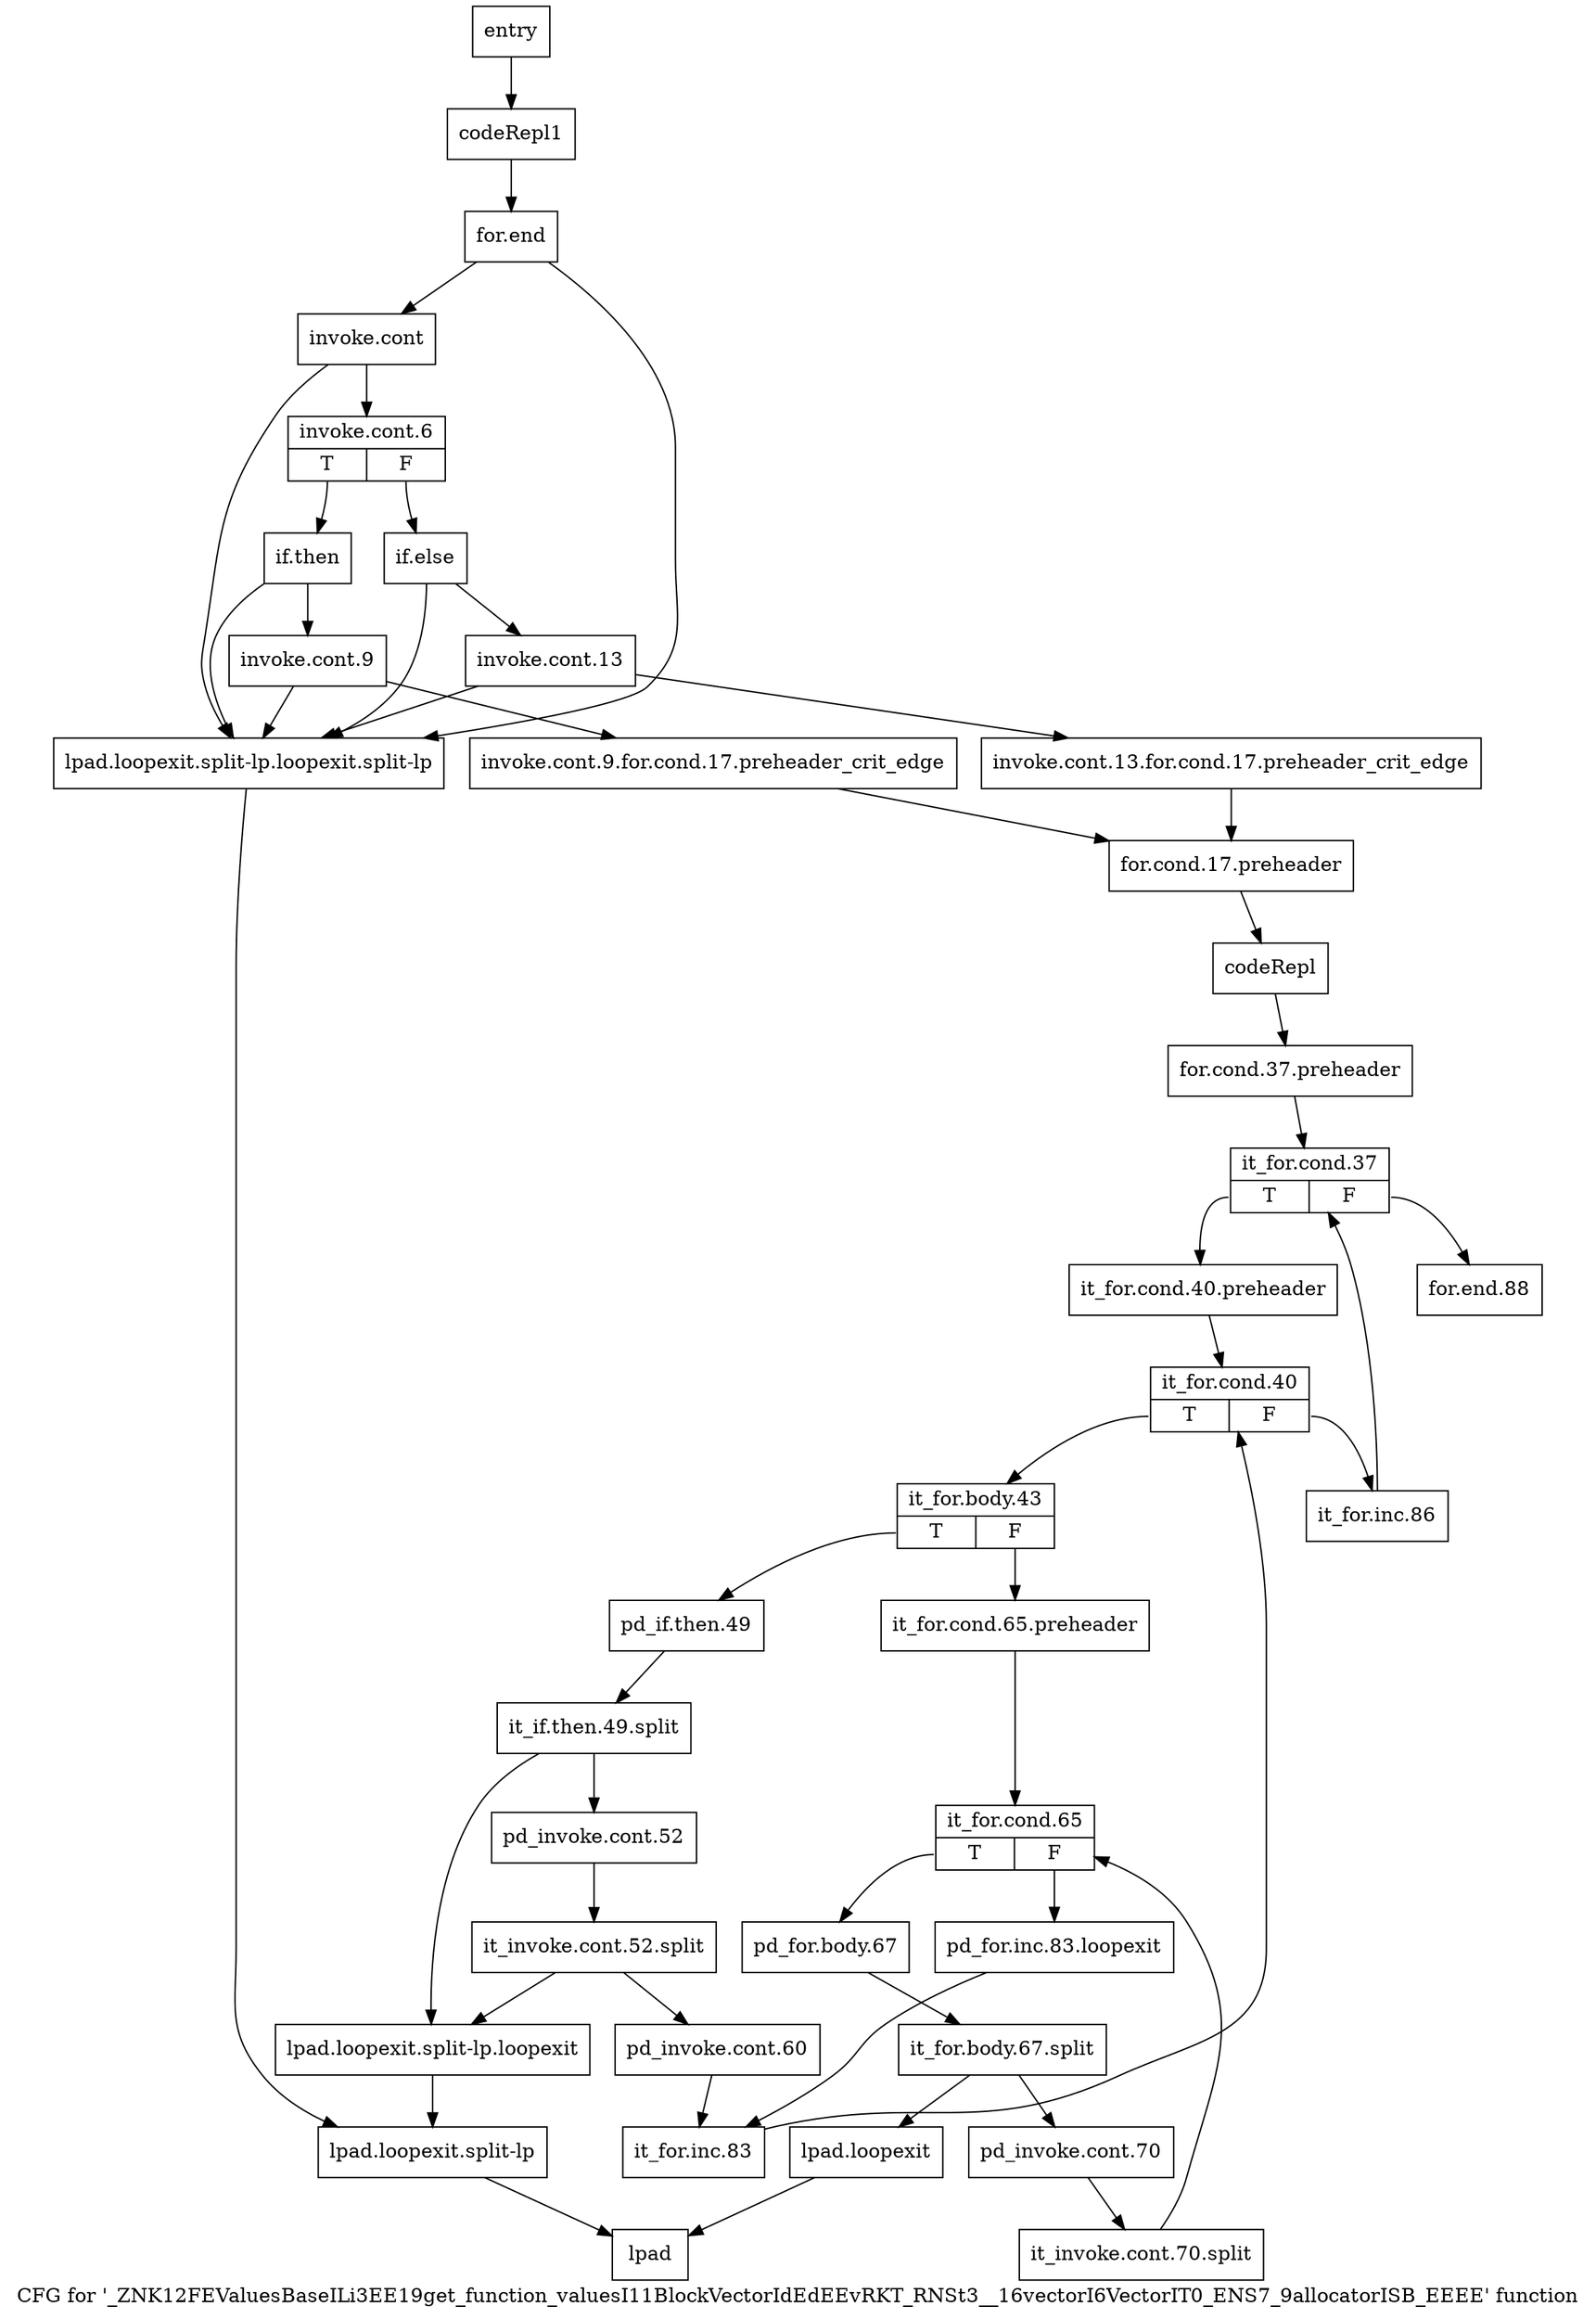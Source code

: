 digraph "CFG for '_ZNK12FEValuesBaseILi3EE19get_function_valuesI11BlockVectorIdEdEEvRKT_RNSt3__16vectorI6VectorIT0_ENS7_9allocatorISB_EEEE' function" {
	label="CFG for '_ZNK12FEValuesBaseILi3EE19get_function_valuesI11BlockVectorIdEdEEvRKT_RNSt3__16vectorI6VectorIT0_ENS7_9allocatorISB_EEEE' function";

	Node0x543d710 [shape=record,label="{entry}"];
	Node0x543d710 -> Node0x543d760;
	Node0x543d760 [shape=record,label="{codeRepl1}"];
	Node0x543d760 -> Node0x543d7b0;
	Node0x543d7b0 [shape=record,label="{for.end}"];
	Node0x543d7b0 -> Node0x543d800;
	Node0x543d7b0 -> Node0x543da30;
	Node0x543d800 [shape=record,label="{invoke.cont}"];
	Node0x543d800 -> Node0x543d850;
	Node0x543d800 -> Node0x543da30;
	Node0x543d850 [shape=record,label="{invoke.cont.6|{<s0>T|<s1>F}}"];
	Node0x543d850:s0 -> Node0x543d8a0;
	Node0x543d850:s1 -> Node0x543db20;
	Node0x543d8a0 [shape=record,label="{if.then}"];
	Node0x543d8a0 -> Node0x543d8f0;
	Node0x543d8a0 -> Node0x543da30;
	Node0x543d8f0 [shape=record,label="{invoke.cont.9}"];
	Node0x543d8f0 -> Node0x543d940;
	Node0x543d8f0 -> Node0x543da30;
	Node0x543d940 [shape=record,label="{invoke.cont.9.for.cond.17.preheader_crit_edge}"];
	Node0x543d940 -> Node0x543ec60;
	Node0x543d990 [shape=record,label="{lpad.loopexit}"];
	Node0x543d990 -> Node0x543dad0;
	Node0x543d9e0 [shape=record,label="{lpad.loopexit.split-lp.loopexit}"];
	Node0x543d9e0 -> Node0x543da80;
	Node0x543da30 [shape=record,label="{lpad.loopexit.split-lp.loopexit.split-lp}"];
	Node0x543da30 -> Node0x543da80;
	Node0x543da80 [shape=record,label="{lpad.loopexit.split-lp}"];
	Node0x543da80 -> Node0x543dad0;
	Node0x543dad0 [shape=record,label="{lpad}"];
	Node0x543db20 [shape=record,label="{if.else}"];
	Node0x543db20 -> Node0x54382a0;
	Node0x543db20 -> Node0x543da30;
	Node0x54382a0 [shape=record,label="{invoke.cont.13}"];
	Node0x54382a0 -> Node0x543db70;
	Node0x54382a0 -> Node0x543da30;
	Node0x543db70 [shape=record,label="{invoke.cont.13.for.cond.17.preheader_crit_edge}"];
	Node0x543db70 -> Node0x543ec60;
	Node0x543ec60 [shape=record,label="{for.cond.17.preheader}"];
	Node0x543ec60 -> Node0x543ecb0;
	Node0x543ecb0 [shape=record,label="{codeRepl}"];
	Node0x543ecb0 -> Node0x543ed00;
	Node0x543ed00 [shape=record,label="{for.cond.37.preheader}"];
	Node0x543ed00 -> Node0x543ed50;
	Node0x543ed50 [shape=record,label="{it_for.cond.37|{<s0>T|<s1>F}}"];
	Node0x543ed50:s0 -> Node0x543eda0;
	Node0x543ed50:s1 -> Node0x543f1b0;
	Node0x543eda0 [shape=record,label="{it_for.cond.40.preheader}"];
	Node0x543eda0 -> Node0x543edf0;
	Node0x543edf0 [shape=record,label="{it_for.cond.40|{<s0>T|<s1>F}}"];
	Node0x543edf0:s0 -> Node0x543ee40;
	Node0x543edf0:s1 -> Node0x543f160;
	Node0x543ee40 [shape=record,label="{it_for.body.43|{<s0>T|<s1>F}}"];
	Node0x543ee40:s0 -> Node0x543eee0;
	Node0x543ee40:s1 -> Node0x543ee90;
	Node0x543ee90 [shape=record,label="{it_for.cond.65.preheader}"];
	Node0x543ee90 -> Node0x543efd0;
	Node0x543eee0 [shape=record,label="{pd_if.then.49}"];
	Node0x543eee0 -> Node0xa7c37b0;
	Node0xa7c37b0 [shape=record,label="{it_if.then.49.split}"];
	Node0xa7c37b0 -> Node0x543ef30;
	Node0xa7c37b0 -> Node0x543d9e0;
	Node0x543ef30 [shape=record,label="{pd_invoke.cont.52}"];
	Node0x543ef30 -> Node0xa7c3670;
	Node0xa7c3670 [shape=record,label="{it_invoke.cont.52.split}"];
	Node0xa7c3670 -> Node0x543ef80;
	Node0xa7c3670 -> Node0x543d9e0;
	Node0x543ef80 [shape=record,label="{pd_invoke.cont.60}"];
	Node0x543ef80 -> Node0x543f110;
	Node0x543efd0 [shape=record,label="{it_for.cond.65|{<s0>T|<s1>F}}"];
	Node0x543efd0:s0 -> Node0x543f020;
	Node0x543efd0:s1 -> Node0x543f0c0;
	Node0x543f020 [shape=record,label="{pd_for.body.67}"];
	Node0x543f020 -> Node0xa7c2650;
	Node0xa7c2650 [shape=record,label="{it_for.body.67.split}"];
	Node0xa7c2650 -> Node0x543f070;
	Node0xa7c2650 -> Node0x543d990;
	Node0x543f070 [shape=record,label="{pd_invoke.cont.70}"];
	Node0x543f070 -> Node0xa840510;
	Node0xa840510 [shape=record,label="{it_invoke.cont.70.split}"];
	Node0xa840510 -> Node0x543efd0;
	Node0x543f0c0 [shape=record,label="{pd_for.inc.83.loopexit}"];
	Node0x543f0c0 -> Node0x543f110;
	Node0x543f110 [shape=record,label="{it_for.inc.83}"];
	Node0x543f110 -> Node0x543edf0;
	Node0x543f160 [shape=record,label="{it_for.inc.86}"];
	Node0x543f160 -> Node0x543ed50;
	Node0x543f1b0 [shape=record,label="{for.end.88}"];
}
